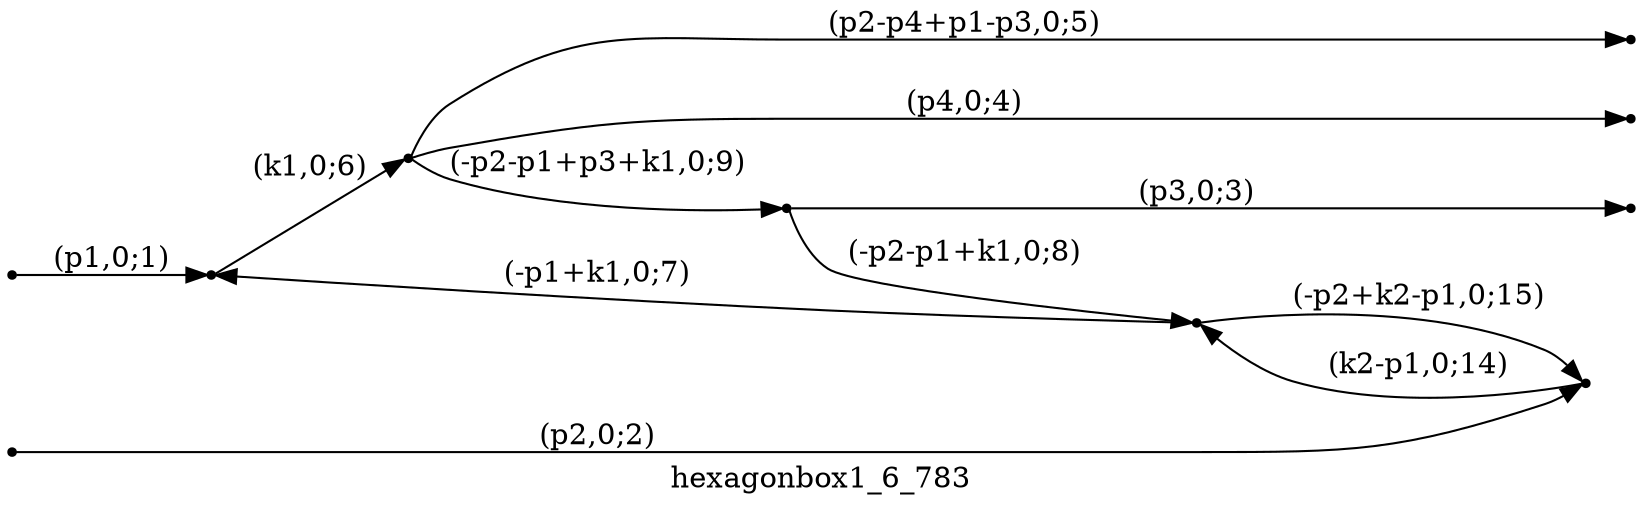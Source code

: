 digraph hexagonbox1_6_783 {
  label="hexagonbox1_6_783";
  rankdir="LR";
  subgraph edges {
    -1 -> 2 [label="(p1,0;1)"];
    -2 -> 5 [label="(p2,0;2)"];
    4 -> -3 [label="(p3,0;3)"];
    1 -> -4 [label="(p4,0;4)"];
    1 -> -5 [label="(p2-p4+p1-p3,0;5)"];
    2 -> 1 [label="(k1,0;6)"];
    3 -> 2 [label="(-p1+k1,0;7)"];
    4 -> 3 [label="(-p2-p1+k1,0;8)"];
    1 -> 4 [label="(-p2-p1+p3+k1,0;9)"];
    5 -> 3 [label="(k2-p1,0;14)"];
    3 -> 5 [label="(-p2+k2-p1,0;15)"];
  }
  subgraph incoming { rank="source"; -1; -2; }
  subgraph outgoing { rank="sink"; -3; -4; -5; }
-5 [shape=point];
-4 [shape=point];
-3 [shape=point];
-2 [shape=point];
-1 [shape=point];
1 [shape=point];
2 [shape=point];
3 [shape=point];
4 [shape=point];
5 [shape=point];
}

